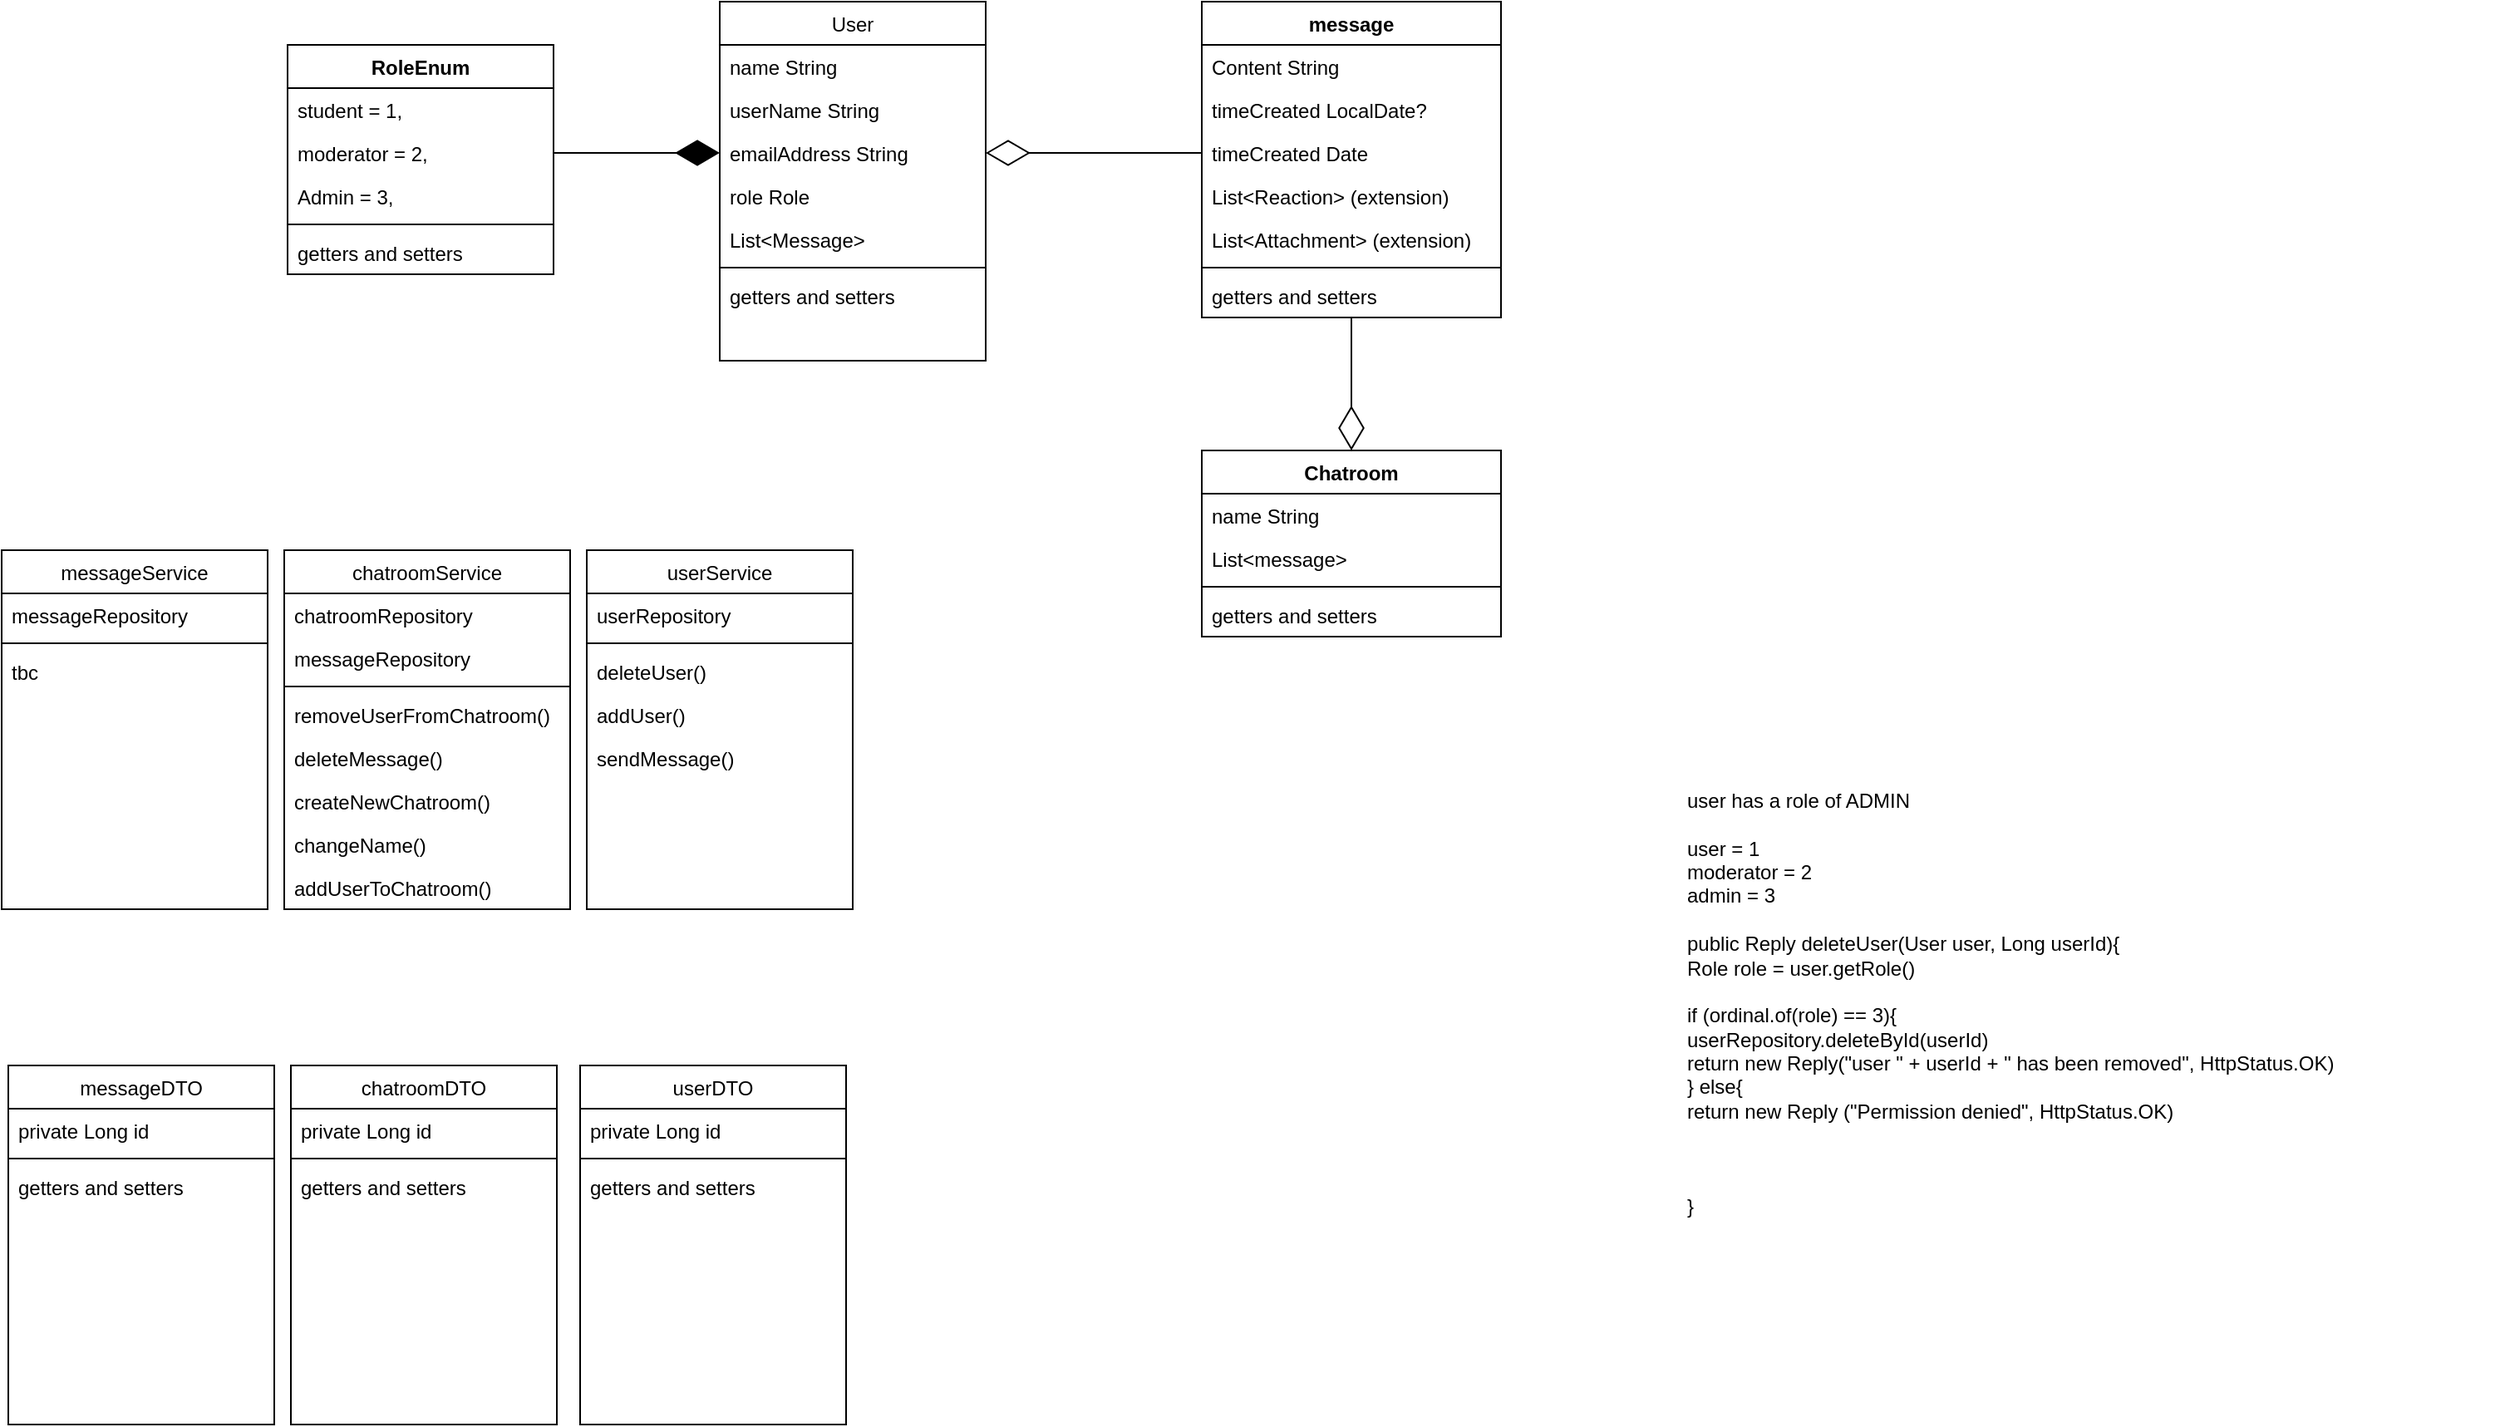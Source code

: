 <mxfile version="22.1.0" type="device">
  <diagram id="C5RBs43oDa-KdzZeNtuy" name="Page-1">
    <mxGraphModel dx="2193" dy="783" grid="1" gridSize="10" guides="1" tooltips="1" connect="1" arrows="1" fold="1" page="1" pageScale="1" pageWidth="827" pageHeight="1169" math="0" shadow="0">
      <root>
        <mxCell id="WIyWlLk6GJQsqaUBKTNV-0" />
        <mxCell id="WIyWlLk6GJQsqaUBKTNV-1" parent="WIyWlLk6GJQsqaUBKTNV-0" />
        <mxCell id="zkfFHV4jXpPFQw0GAbJ--0" value="User" style="swimlane;fontStyle=0;align=center;verticalAlign=top;childLayout=stackLayout;horizontal=1;startSize=26;horizontalStack=0;resizeParent=1;resizeLast=0;collapsible=1;marginBottom=0;rounded=0;shadow=0;strokeWidth=1;" parent="WIyWlLk6GJQsqaUBKTNV-1" vertex="1">
          <mxGeometry x="260" y="90" width="160" height="216" as="geometry">
            <mxRectangle x="230" y="140" width="160" height="26" as="alternateBounds" />
          </mxGeometry>
        </mxCell>
        <mxCell id="zkfFHV4jXpPFQw0GAbJ--1" value="name String" style="text;align=left;verticalAlign=top;spacingLeft=4;spacingRight=4;overflow=hidden;rotatable=0;points=[[0,0.5],[1,0.5]];portConstraint=eastwest;" parent="zkfFHV4jXpPFQw0GAbJ--0" vertex="1">
          <mxGeometry y="26" width="160" height="26" as="geometry" />
        </mxCell>
        <mxCell id="zkfFHV4jXpPFQw0GAbJ--2" value="userName String" style="text;align=left;verticalAlign=top;spacingLeft=4;spacingRight=4;overflow=hidden;rotatable=0;points=[[0,0.5],[1,0.5]];portConstraint=eastwest;rounded=0;shadow=0;html=0;" parent="zkfFHV4jXpPFQw0GAbJ--0" vertex="1">
          <mxGeometry y="52" width="160" height="26" as="geometry" />
        </mxCell>
        <mxCell id="Mv3JD8FURXdegyGYYvid-41" value="emailAddress String" style="text;align=left;verticalAlign=top;spacingLeft=4;spacingRight=4;overflow=hidden;rotatable=0;points=[[0,0.5],[1,0.5]];portConstraint=eastwest;rounded=0;shadow=0;html=0;" vertex="1" parent="zkfFHV4jXpPFQw0GAbJ--0">
          <mxGeometry y="78" width="160" height="26" as="geometry" />
        </mxCell>
        <mxCell id="Mv3JD8FURXdegyGYYvid-63" value="role Role" style="text;align=left;verticalAlign=top;spacingLeft=4;spacingRight=4;overflow=hidden;rotatable=0;points=[[0,0.5],[1,0.5]];portConstraint=eastwest;rounded=0;shadow=0;html=0;" vertex="1" parent="zkfFHV4jXpPFQw0GAbJ--0">
          <mxGeometry y="104" width="160" height="26" as="geometry" />
        </mxCell>
        <mxCell id="zkfFHV4jXpPFQw0GAbJ--3" value="List&lt;Message&gt;" style="text;align=left;verticalAlign=top;spacingLeft=4;spacingRight=4;overflow=hidden;rotatable=0;points=[[0,0.5],[1,0.5]];portConstraint=eastwest;rounded=0;shadow=0;html=0;" parent="zkfFHV4jXpPFQw0GAbJ--0" vertex="1">
          <mxGeometry y="130" width="160" height="26" as="geometry" />
        </mxCell>
        <mxCell id="zkfFHV4jXpPFQw0GAbJ--4" value="" style="line;html=1;strokeWidth=1;align=left;verticalAlign=middle;spacingTop=-1;spacingLeft=3;spacingRight=3;rotatable=0;labelPosition=right;points=[];portConstraint=eastwest;" parent="zkfFHV4jXpPFQw0GAbJ--0" vertex="1">
          <mxGeometry y="156" width="160" height="8" as="geometry" />
        </mxCell>
        <mxCell id="Mv3JD8FURXdegyGYYvid-127" value="getters and setters" style="text;strokeColor=none;fillColor=none;align=left;verticalAlign=top;spacingLeft=4;spacingRight=4;overflow=hidden;rotatable=0;points=[[0,0.5],[1,0.5]];portConstraint=eastwest;whiteSpace=wrap;html=1;" vertex="1" parent="zkfFHV4jXpPFQw0GAbJ--0">
          <mxGeometry y="164" width="160" height="26" as="geometry" />
        </mxCell>
        <mxCell id="Mv3JD8FURXdegyGYYvid-42" value="message" style="swimlane;fontStyle=1;align=center;verticalAlign=top;childLayout=stackLayout;horizontal=1;startSize=26;horizontalStack=0;resizeParent=1;resizeParentMax=0;resizeLast=0;collapsible=1;marginBottom=0;whiteSpace=wrap;html=1;" vertex="1" parent="WIyWlLk6GJQsqaUBKTNV-1">
          <mxGeometry x="550" y="90" width="180" height="190" as="geometry" />
        </mxCell>
        <mxCell id="Mv3JD8FURXdegyGYYvid-43" value="Content String" style="text;strokeColor=none;fillColor=none;align=left;verticalAlign=top;spacingLeft=4;spacingRight=4;overflow=hidden;rotatable=0;points=[[0,0.5],[1,0.5]];portConstraint=eastwest;whiteSpace=wrap;html=1;" vertex="1" parent="Mv3JD8FURXdegyGYYvid-42">
          <mxGeometry y="26" width="180" height="26" as="geometry" />
        </mxCell>
        <mxCell id="Mv3JD8FURXdegyGYYvid-50" value="timeCreated LocalDate?" style="text;strokeColor=none;fillColor=none;align=left;verticalAlign=top;spacingLeft=4;spacingRight=4;overflow=hidden;rotatable=0;points=[[0,0.5],[1,0.5]];portConstraint=eastwest;whiteSpace=wrap;html=1;" vertex="1" parent="Mv3JD8FURXdegyGYYvid-42">
          <mxGeometry y="52" width="180" height="26" as="geometry" />
        </mxCell>
        <mxCell id="Mv3JD8FURXdegyGYYvid-61" value="timeCreated Date" style="text;strokeColor=none;fillColor=none;align=left;verticalAlign=top;spacingLeft=4;spacingRight=4;overflow=hidden;rotatable=0;points=[[0,0.5],[1,0.5]];portConstraint=eastwest;whiteSpace=wrap;html=1;" vertex="1" parent="Mv3JD8FURXdegyGYYvid-42">
          <mxGeometry y="78" width="180" height="26" as="geometry" />
        </mxCell>
        <mxCell id="Mv3JD8FURXdegyGYYvid-58" value="List&amp;lt;Reaction&amp;gt; (extension)" style="text;strokeColor=none;fillColor=none;align=left;verticalAlign=top;spacingLeft=4;spacingRight=4;overflow=hidden;rotatable=0;points=[[0,0.5],[1,0.5]];portConstraint=eastwest;whiteSpace=wrap;html=1;" vertex="1" parent="Mv3JD8FURXdegyGYYvid-42">
          <mxGeometry y="104" width="180" height="26" as="geometry" />
        </mxCell>
        <mxCell id="Mv3JD8FURXdegyGYYvid-51" value="List&amp;lt;Attachment&amp;gt; (extension)" style="text;strokeColor=none;fillColor=none;align=left;verticalAlign=top;spacingLeft=4;spacingRight=4;overflow=hidden;rotatable=0;points=[[0,0.5],[1,0.5]];portConstraint=eastwest;whiteSpace=wrap;html=1;" vertex="1" parent="Mv3JD8FURXdegyGYYvid-42">
          <mxGeometry y="130" width="180" height="26" as="geometry" />
        </mxCell>
        <mxCell id="Mv3JD8FURXdegyGYYvid-44" value="" style="line;strokeWidth=1;fillColor=none;align=left;verticalAlign=middle;spacingTop=-1;spacingLeft=3;spacingRight=3;rotatable=0;labelPosition=right;points=[];portConstraint=eastwest;strokeColor=inherit;" vertex="1" parent="Mv3JD8FURXdegyGYYvid-42">
          <mxGeometry y="156" width="180" height="8" as="geometry" />
        </mxCell>
        <mxCell id="Mv3JD8FURXdegyGYYvid-45" value="getters and setters" style="text;strokeColor=none;fillColor=none;align=left;verticalAlign=top;spacingLeft=4;spacingRight=4;overflow=hidden;rotatable=0;points=[[0,0.5],[1,0.5]];portConstraint=eastwest;whiteSpace=wrap;html=1;" vertex="1" parent="Mv3JD8FURXdegyGYYvid-42">
          <mxGeometry y="164" width="180" height="26" as="geometry" />
        </mxCell>
        <mxCell id="Mv3JD8FURXdegyGYYvid-52" value="Chatroom" style="swimlane;fontStyle=1;align=center;verticalAlign=top;childLayout=stackLayout;horizontal=1;startSize=26;horizontalStack=0;resizeParent=1;resizeParentMax=0;resizeLast=0;collapsible=1;marginBottom=0;whiteSpace=wrap;html=1;" vertex="1" parent="WIyWlLk6GJQsqaUBKTNV-1">
          <mxGeometry x="550" y="360" width="180" height="112" as="geometry" />
        </mxCell>
        <mxCell id="Mv3JD8FURXdegyGYYvid-54" value="name String" style="text;strokeColor=none;fillColor=none;align=left;verticalAlign=top;spacingLeft=4;spacingRight=4;overflow=hidden;rotatable=0;points=[[0,0.5],[1,0.5]];portConstraint=eastwest;whiteSpace=wrap;html=1;" vertex="1" parent="Mv3JD8FURXdegyGYYvid-52">
          <mxGeometry y="26" width="180" height="26" as="geometry" />
        </mxCell>
        <mxCell id="Mv3JD8FURXdegyGYYvid-55" value="List&amp;lt;message&amp;gt;" style="text;strokeColor=none;fillColor=none;align=left;verticalAlign=top;spacingLeft=4;spacingRight=4;overflow=hidden;rotatable=0;points=[[0,0.5],[1,0.5]];portConstraint=eastwest;whiteSpace=wrap;html=1;" vertex="1" parent="Mv3JD8FURXdegyGYYvid-52">
          <mxGeometry y="52" width="180" height="26" as="geometry" />
        </mxCell>
        <mxCell id="Mv3JD8FURXdegyGYYvid-56" value="" style="line;strokeWidth=1;fillColor=none;align=left;verticalAlign=middle;spacingTop=-1;spacingLeft=3;spacingRight=3;rotatable=0;labelPosition=right;points=[];portConstraint=eastwest;strokeColor=inherit;" vertex="1" parent="Mv3JD8FURXdegyGYYvid-52">
          <mxGeometry y="78" width="180" height="8" as="geometry" />
        </mxCell>
        <mxCell id="Mv3JD8FURXdegyGYYvid-57" value="getters and setters" style="text;strokeColor=none;fillColor=none;align=left;verticalAlign=top;spacingLeft=4;spacingRight=4;overflow=hidden;rotatable=0;points=[[0,0.5],[1,0.5]];portConstraint=eastwest;whiteSpace=wrap;html=1;" vertex="1" parent="Mv3JD8FURXdegyGYYvid-52">
          <mxGeometry y="86" width="180" height="26" as="geometry" />
        </mxCell>
        <mxCell id="Mv3JD8FURXdegyGYYvid-64" value="RoleEnum" style="swimlane;fontStyle=1;align=center;verticalAlign=top;childLayout=stackLayout;horizontal=1;startSize=26;horizontalStack=0;resizeParent=1;resizeParentMax=0;resizeLast=0;collapsible=1;marginBottom=0;whiteSpace=wrap;html=1;" vertex="1" parent="WIyWlLk6GJQsqaUBKTNV-1">
          <mxGeometry y="116" width="160" height="138" as="geometry" />
        </mxCell>
        <mxCell id="Mv3JD8FURXdegyGYYvid-65" value="student = 1," style="text;strokeColor=none;fillColor=none;align=left;verticalAlign=top;spacingLeft=4;spacingRight=4;overflow=hidden;rotatable=0;points=[[0,0.5],[1,0.5]];portConstraint=eastwest;whiteSpace=wrap;html=1;" vertex="1" parent="Mv3JD8FURXdegyGYYvid-64">
          <mxGeometry y="26" width="160" height="26" as="geometry" />
        </mxCell>
        <mxCell id="Mv3JD8FURXdegyGYYvid-82" value="moderator = 2," style="text;strokeColor=none;fillColor=none;align=left;verticalAlign=top;spacingLeft=4;spacingRight=4;overflow=hidden;rotatable=0;points=[[0,0.5],[1,0.5]];portConstraint=eastwest;whiteSpace=wrap;html=1;" vertex="1" parent="Mv3JD8FURXdegyGYYvid-64">
          <mxGeometry y="52" width="160" height="26" as="geometry" />
        </mxCell>
        <mxCell id="Mv3JD8FURXdegyGYYvid-69" value="Admin = 3," style="text;strokeColor=none;fillColor=none;align=left;verticalAlign=top;spacingLeft=4;spacingRight=4;overflow=hidden;rotatable=0;points=[[0,0.5],[1,0.5]];portConstraint=eastwest;whiteSpace=wrap;html=1;" vertex="1" parent="Mv3JD8FURXdegyGYYvid-64">
          <mxGeometry y="78" width="160" height="26" as="geometry" />
        </mxCell>
        <mxCell id="Mv3JD8FURXdegyGYYvid-67" value="" style="line;strokeWidth=1;fillColor=none;align=left;verticalAlign=middle;spacingTop=-1;spacingLeft=3;spacingRight=3;rotatable=0;labelPosition=right;points=[];portConstraint=eastwest;strokeColor=inherit;" vertex="1" parent="Mv3JD8FURXdegyGYYvid-64">
          <mxGeometry y="104" width="160" height="8" as="geometry" />
        </mxCell>
        <mxCell id="Mv3JD8FURXdegyGYYvid-68" value="getters and setters" style="text;strokeColor=none;fillColor=none;align=left;verticalAlign=top;spacingLeft=4;spacingRight=4;overflow=hidden;rotatable=0;points=[[0,0.5],[1,0.5]];portConstraint=eastwest;whiteSpace=wrap;html=1;" vertex="1" parent="Mv3JD8FURXdegyGYYvid-64">
          <mxGeometry y="112" width="160" height="26" as="geometry" />
        </mxCell>
        <mxCell id="Mv3JD8FURXdegyGYYvid-114" value="" style="endArrow=diamondThin;endFill=0;endSize=24;html=1;rounded=0;entryX=1;entryY=0.5;entryDx=0;entryDy=0;exitX=0;exitY=0.5;exitDx=0;exitDy=0;" edge="1" parent="WIyWlLk6GJQsqaUBKTNV-1" source="Mv3JD8FURXdegyGYYvid-61" target="Mv3JD8FURXdegyGYYvid-41">
          <mxGeometry width="160" relative="1" as="geometry">
            <mxPoint x="430" y="290" as="sourcePoint" />
            <mxPoint x="590" y="290" as="targetPoint" />
          </mxGeometry>
        </mxCell>
        <mxCell id="Mv3JD8FURXdegyGYYvid-115" value="" style="endArrow=diamondThin;endFill=1;endSize=24;html=1;rounded=0;entryX=0;entryY=0.5;entryDx=0;entryDy=0;exitX=1;exitY=0.5;exitDx=0;exitDy=0;" edge="1" parent="WIyWlLk6GJQsqaUBKTNV-1" source="Mv3JD8FURXdegyGYYvid-82" target="Mv3JD8FURXdegyGYYvid-41">
          <mxGeometry width="160" relative="1" as="geometry">
            <mxPoint x="70" y="320" as="sourcePoint" />
            <mxPoint x="230" y="320" as="targetPoint" />
          </mxGeometry>
        </mxCell>
        <mxCell id="Mv3JD8FURXdegyGYYvid-120" value="" style="endArrow=diamondThin;endFill=0;endSize=24;html=1;rounded=0;entryX=0.5;entryY=0;entryDx=0;entryDy=0;exitX=0.5;exitY=1;exitDx=0;exitDy=0;" edge="1" parent="WIyWlLk6GJQsqaUBKTNV-1" source="Mv3JD8FURXdegyGYYvid-42" target="Mv3JD8FURXdegyGYYvid-52">
          <mxGeometry width="160" relative="1" as="geometry">
            <mxPoint x="620" y="290" as="sourcePoint" />
            <mxPoint x="490" y="290" as="targetPoint" />
          </mxGeometry>
        </mxCell>
        <mxCell id="Mv3JD8FURXdegyGYYvid-131" value="userService" style="swimlane;fontStyle=0;align=center;verticalAlign=top;childLayout=stackLayout;horizontal=1;startSize=26;horizontalStack=0;resizeParent=1;resizeLast=0;collapsible=1;marginBottom=0;rounded=0;shadow=0;strokeWidth=1;" vertex="1" parent="WIyWlLk6GJQsqaUBKTNV-1">
          <mxGeometry x="180" y="420" width="160" height="216" as="geometry">
            <mxRectangle x="230" y="140" width="160" height="26" as="alternateBounds" />
          </mxGeometry>
        </mxCell>
        <mxCell id="Mv3JD8FURXdegyGYYvid-132" value="userRepository" style="text;align=left;verticalAlign=top;spacingLeft=4;spacingRight=4;overflow=hidden;rotatable=0;points=[[0,0.5],[1,0.5]];portConstraint=eastwest;" vertex="1" parent="Mv3JD8FURXdegyGYYvid-131">
          <mxGeometry y="26" width="160" height="26" as="geometry" />
        </mxCell>
        <mxCell id="Mv3JD8FURXdegyGYYvid-137" value="" style="line;html=1;strokeWidth=1;align=left;verticalAlign=middle;spacingTop=-1;spacingLeft=3;spacingRight=3;rotatable=0;labelPosition=right;points=[];portConstraint=eastwest;" vertex="1" parent="Mv3JD8FURXdegyGYYvid-131">
          <mxGeometry y="52" width="160" height="8" as="geometry" />
        </mxCell>
        <mxCell id="Mv3JD8FURXdegyGYYvid-138" value="&lt;div&gt;deleteUser()&lt;/div&gt;" style="text;strokeColor=none;fillColor=none;align=left;verticalAlign=top;spacingLeft=4;spacingRight=4;overflow=hidden;rotatable=0;points=[[0,0.5],[1,0.5]];portConstraint=eastwest;whiteSpace=wrap;html=1;" vertex="1" parent="Mv3JD8FURXdegyGYYvid-131">
          <mxGeometry y="60" width="160" height="26" as="geometry" />
        </mxCell>
        <mxCell id="Mv3JD8FURXdegyGYYvid-201" value="addUser()" style="text;strokeColor=none;fillColor=none;align=left;verticalAlign=top;spacingLeft=4;spacingRight=4;overflow=hidden;rotatable=0;points=[[0,0.5],[1,0.5]];portConstraint=eastwest;whiteSpace=wrap;html=1;" vertex="1" parent="Mv3JD8FURXdegyGYYvid-131">
          <mxGeometry y="86" width="160" height="26" as="geometry" />
        </mxCell>
        <mxCell id="Mv3JD8FURXdegyGYYvid-200" value="sendMessage()" style="text;strokeColor=none;fillColor=none;align=left;verticalAlign=top;spacingLeft=4;spacingRight=4;overflow=hidden;rotatable=0;points=[[0,0.5],[1,0.5]];portConstraint=eastwest;whiteSpace=wrap;html=1;" vertex="1" parent="Mv3JD8FURXdegyGYYvid-131">
          <mxGeometry y="112" width="160" height="26" as="geometry" />
        </mxCell>
        <mxCell id="Mv3JD8FURXdegyGYYvid-139" value="&lt;div align=&quot;left&quot;&gt;user has a role of ADMIN&lt;/div&gt;&lt;div align=&quot;left&quot;&gt;&lt;br&gt;&lt;/div&gt;&lt;div align=&quot;left&quot;&gt;user = 1&lt;/div&gt;&lt;div align=&quot;left&quot;&gt;moderator = 2&lt;/div&gt;&lt;div align=&quot;left&quot;&gt;admin = 3&lt;br&gt;&lt;/div&gt;&lt;div align=&quot;left&quot;&gt;&lt;br&gt;&lt;/div&gt;&lt;div align=&quot;left&quot;&gt;public Reply deleteUser(User user, Long userId){&lt;/div&gt;&lt;div align=&quot;left&quot;&gt;Role role = user.getRole()&lt;/div&gt;&lt;div align=&quot;left&quot;&gt;&lt;br&gt;&lt;/div&gt;&lt;div align=&quot;left&quot;&gt;if (ordinal.of(role) == 3){&lt;/div&gt;&lt;div align=&quot;left&quot;&gt;userRepository.deleteById(userId)&lt;/div&gt;&lt;div align=&quot;left&quot;&gt;return new Reply(&quot;user &quot; + userId + &quot; has been removed&quot;, HttpStatus.OK)&lt;br&gt;&lt;/div&gt;&lt;div align=&quot;left&quot;&gt;} else{&lt;/div&gt;&lt;div align=&quot;left&quot;&gt;return new Reply (&quot;Permission denied&quot;, HttpStatus.OK)&lt;br&gt;&lt;/div&gt;&lt;div align=&quot;left&quot;&gt;&lt;br&gt;&lt;/div&gt;&lt;div align=&quot;left&quot;&gt;&lt;br&gt;&lt;/div&gt;&lt;div align=&quot;left&quot;&gt;&lt;br&gt;&lt;/div&gt;&lt;div align=&quot;left&quot;&gt;}&lt;/div&gt;&lt;div align=&quot;left&quot;&gt;&lt;br&gt;&lt;/div&gt;" style="text;html=1;strokeColor=none;fillColor=none;align=left;verticalAlign=middle;whiteSpace=wrap;rounded=0;" vertex="1" parent="WIyWlLk6GJQsqaUBKTNV-1">
          <mxGeometry x="840" y="620" width="490" height="160" as="geometry" />
        </mxCell>
        <mxCell id="Mv3JD8FURXdegyGYYvid-164" value="messageDTO" style="swimlane;fontStyle=0;align=center;verticalAlign=top;childLayout=stackLayout;horizontal=1;startSize=26;horizontalStack=0;resizeParent=1;resizeLast=0;collapsible=1;marginBottom=0;rounded=0;shadow=0;strokeWidth=1;" vertex="1" parent="WIyWlLk6GJQsqaUBKTNV-1">
          <mxGeometry x="-168" y="730" width="160" height="216" as="geometry">
            <mxRectangle x="230" y="140" width="160" height="26" as="alternateBounds" />
          </mxGeometry>
        </mxCell>
        <mxCell id="Mv3JD8FURXdegyGYYvid-165" value="private Long id" style="text;align=left;verticalAlign=top;spacingLeft=4;spacingRight=4;overflow=hidden;rotatable=0;points=[[0,0.5],[1,0.5]];portConstraint=eastwest;" vertex="1" parent="Mv3JD8FURXdegyGYYvid-164">
          <mxGeometry y="26" width="160" height="26" as="geometry" />
        </mxCell>
        <mxCell id="Mv3JD8FURXdegyGYYvid-170" value="" style="line;html=1;strokeWidth=1;align=left;verticalAlign=middle;spacingTop=-1;spacingLeft=3;spacingRight=3;rotatable=0;labelPosition=right;points=[];portConstraint=eastwest;" vertex="1" parent="Mv3JD8FURXdegyGYYvid-164">
          <mxGeometry y="52" width="160" height="8" as="geometry" />
        </mxCell>
        <mxCell id="Mv3JD8FURXdegyGYYvid-171" value="getters and setters" style="text;strokeColor=none;fillColor=none;align=left;verticalAlign=top;spacingLeft=4;spacingRight=4;overflow=hidden;rotatable=0;points=[[0,0.5],[1,0.5]];portConstraint=eastwest;whiteSpace=wrap;html=1;" vertex="1" parent="Mv3JD8FURXdegyGYYvid-164">
          <mxGeometry y="60" width="160" height="26" as="geometry" />
        </mxCell>
        <mxCell id="Mv3JD8FURXdegyGYYvid-172" value="chatroomDTO" style="swimlane;fontStyle=0;align=center;verticalAlign=top;childLayout=stackLayout;horizontal=1;startSize=26;horizontalStack=0;resizeParent=1;resizeLast=0;collapsible=1;marginBottom=0;rounded=0;shadow=0;strokeWidth=1;" vertex="1" parent="WIyWlLk6GJQsqaUBKTNV-1">
          <mxGeometry x="2" y="730" width="160" height="216" as="geometry">
            <mxRectangle x="230" y="140" width="160" height="26" as="alternateBounds" />
          </mxGeometry>
        </mxCell>
        <mxCell id="Mv3JD8FURXdegyGYYvid-173" value="private Long id" style="text;align=left;verticalAlign=top;spacingLeft=4;spacingRight=4;overflow=hidden;rotatable=0;points=[[0,0.5],[1,0.5]];portConstraint=eastwest;" vertex="1" parent="Mv3JD8FURXdegyGYYvid-172">
          <mxGeometry y="26" width="160" height="26" as="geometry" />
        </mxCell>
        <mxCell id="Mv3JD8FURXdegyGYYvid-174" value="" style="line;html=1;strokeWidth=1;align=left;verticalAlign=middle;spacingTop=-1;spacingLeft=3;spacingRight=3;rotatable=0;labelPosition=right;points=[];portConstraint=eastwest;" vertex="1" parent="Mv3JD8FURXdegyGYYvid-172">
          <mxGeometry y="52" width="160" height="8" as="geometry" />
        </mxCell>
        <mxCell id="Mv3JD8FURXdegyGYYvid-175" value="getters and setters" style="text;strokeColor=none;fillColor=none;align=left;verticalAlign=top;spacingLeft=4;spacingRight=4;overflow=hidden;rotatable=0;points=[[0,0.5],[1,0.5]];portConstraint=eastwest;whiteSpace=wrap;html=1;" vertex="1" parent="Mv3JD8FURXdegyGYYvid-172">
          <mxGeometry y="60" width="160" height="26" as="geometry" />
        </mxCell>
        <mxCell id="Mv3JD8FURXdegyGYYvid-176" value="userDTO" style="swimlane;fontStyle=0;align=center;verticalAlign=top;childLayout=stackLayout;horizontal=1;startSize=26;horizontalStack=0;resizeParent=1;resizeLast=0;collapsible=1;marginBottom=0;rounded=0;shadow=0;strokeWidth=1;" vertex="1" parent="WIyWlLk6GJQsqaUBKTNV-1">
          <mxGeometry x="176" y="730" width="160" height="216" as="geometry">
            <mxRectangle x="230" y="140" width="160" height="26" as="alternateBounds" />
          </mxGeometry>
        </mxCell>
        <mxCell id="Mv3JD8FURXdegyGYYvid-177" value="private Long id" style="text;align=left;verticalAlign=top;spacingLeft=4;spacingRight=4;overflow=hidden;rotatable=0;points=[[0,0.5],[1,0.5]];portConstraint=eastwest;" vertex="1" parent="Mv3JD8FURXdegyGYYvid-176">
          <mxGeometry y="26" width="160" height="26" as="geometry" />
        </mxCell>
        <mxCell id="Mv3JD8FURXdegyGYYvid-178" value="" style="line;html=1;strokeWidth=1;align=left;verticalAlign=middle;spacingTop=-1;spacingLeft=3;spacingRight=3;rotatable=0;labelPosition=right;points=[];portConstraint=eastwest;" vertex="1" parent="Mv3JD8FURXdegyGYYvid-176">
          <mxGeometry y="52" width="160" height="8" as="geometry" />
        </mxCell>
        <mxCell id="Mv3JD8FURXdegyGYYvid-179" value="getters and setters" style="text;strokeColor=none;fillColor=none;align=left;verticalAlign=top;spacingLeft=4;spacingRight=4;overflow=hidden;rotatable=0;points=[[0,0.5],[1,0.5]];portConstraint=eastwest;whiteSpace=wrap;html=1;" vertex="1" parent="Mv3JD8FURXdegyGYYvid-176">
          <mxGeometry y="60" width="160" height="26" as="geometry" />
        </mxCell>
        <mxCell id="Mv3JD8FURXdegyGYYvid-180" value="chatroomService" style="swimlane;fontStyle=0;align=center;verticalAlign=top;childLayout=stackLayout;horizontal=1;startSize=26;horizontalStack=0;resizeParent=1;resizeLast=0;collapsible=1;marginBottom=0;rounded=0;shadow=0;strokeWidth=1;" vertex="1" parent="WIyWlLk6GJQsqaUBKTNV-1">
          <mxGeometry x="-2" y="420" width="172" height="216" as="geometry">
            <mxRectangle x="230" y="140" width="160" height="26" as="alternateBounds" />
          </mxGeometry>
        </mxCell>
        <mxCell id="Mv3JD8FURXdegyGYYvid-184" value="chatroomRepository" style="text;align=left;verticalAlign=top;spacingLeft=4;spacingRight=4;overflow=hidden;rotatable=0;points=[[0,0.5],[1,0.5]];portConstraint=eastwest;rounded=0;shadow=0;html=0;" vertex="1" parent="Mv3JD8FURXdegyGYYvid-180">
          <mxGeometry y="26" width="172" height="26" as="geometry" />
        </mxCell>
        <mxCell id="Mv3JD8FURXdegyGYYvid-203" value="messageRepository" style="text;align=left;verticalAlign=top;spacingLeft=4;spacingRight=4;overflow=hidden;rotatable=0;points=[[0,0.5],[1,0.5]];portConstraint=eastwest;rounded=0;shadow=0;html=0;" vertex="1" parent="Mv3JD8FURXdegyGYYvid-180">
          <mxGeometry y="52" width="172" height="26" as="geometry" />
        </mxCell>
        <mxCell id="Mv3JD8FURXdegyGYYvid-186" value="" style="line;html=1;strokeWidth=1;align=left;verticalAlign=middle;spacingTop=-1;spacingLeft=3;spacingRight=3;rotatable=0;labelPosition=right;points=[];portConstraint=eastwest;" vertex="1" parent="Mv3JD8FURXdegyGYYvid-180">
          <mxGeometry y="78" width="172" height="8" as="geometry" />
        </mxCell>
        <mxCell id="Mv3JD8FURXdegyGYYvid-187" value="removeUserFromChatroom()" style="text;strokeColor=none;fillColor=none;align=left;verticalAlign=top;spacingLeft=4;spacingRight=4;overflow=hidden;rotatable=0;points=[[0,0.5],[1,0.5]];portConstraint=eastwest;whiteSpace=wrap;html=1;" vertex="1" parent="Mv3JD8FURXdegyGYYvid-180">
          <mxGeometry y="86" width="172" height="26" as="geometry" />
        </mxCell>
        <mxCell id="Mv3JD8FURXdegyGYYvid-197" value="deleteMessage()" style="text;strokeColor=none;fillColor=none;align=left;verticalAlign=top;spacingLeft=4;spacingRight=4;overflow=hidden;rotatable=0;points=[[0,0.5],[1,0.5]];portConstraint=eastwest;whiteSpace=wrap;html=1;" vertex="1" parent="Mv3JD8FURXdegyGYYvid-180">
          <mxGeometry y="112" width="172" height="26" as="geometry" />
        </mxCell>
        <mxCell id="Mv3JD8FURXdegyGYYvid-198" value="createNewChatroom()" style="text;strokeColor=none;fillColor=none;align=left;verticalAlign=top;spacingLeft=4;spacingRight=4;overflow=hidden;rotatable=0;points=[[0,0.5],[1,0.5]];portConstraint=eastwest;whiteSpace=wrap;html=1;" vertex="1" parent="Mv3JD8FURXdegyGYYvid-180">
          <mxGeometry y="138" width="172" height="26" as="geometry" />
        </mxCell>
        <mxCell id="Mv3JD8FURXdegyGYYvid-199" value="changeName()" style="text;strokeColor=none;fillColor=none;align=left;verticalAlign=top;spacingLeft=4;spacingRight=4;overflow=hidden;rotatable=0;points=[[0,0.5],[1,0.5]];portConstraint=eastwest;whiteSpace=wrap;html=1;" vertex="1" parent="Mv3JD8FURXdegyGYYvid-180">
          <mxGeometry y="164" width="172" height="26" as="geometry" />
        </mxCell>
        <mxCell id="Mv3JD8FURXdegyGYYvid-202" value="addUserToChatroom()" style="text;strokeColor=none;fillColor=none;align=left;verticalAlign=top;spacingLeft=4;spacingRight=4;overflow=hidden;rotatable=0;points=[[0,0.5],[1,0.5]];portConstraint=eastwest;whiteSpace=wrap;html=1;" vertex="1" parent="Mv3JD8FURXdegyGYYvid-180">
          <mxGeometry y="190" width="172" height="26" as="geometry" />
        </mxCell>
        <mxCell id="Mv3JD8FURXdegyGYYvid-188" value="messageService" style="swimlane;fontStyle=0;align=center;verticalAlign=top;childLayout=stackLayout;horizontal=1;startSize=26;horizontalStack=0;resizeParent=1;resizeLast=0;collapsible=1;marginBottom=0;rounded=0;shadow=0;strokeWidth=1;" vertex="1" parent="WIyWlLk6GJQsqaUBKTNV-1">
          <mxGeometry x="-172" y="420" width="160" height="216" as="geometry">
            <mxRectangle x="230" y="140" width="160" height="26" as="alternateBounds" />
          </mxGeometry>
        </mxCell>
        <mxCell id="Mv3JD8FURXdegyGYYvid-189" value="messageRepository" style="text;align=left;verticalAlign=top;spacingLeft=4;spacingRight=4;overflow=hidden;rotatable=0;points=[[0,0.5],[1,0.5]];portConstraint=eastwest;" vertex="1" parent="Mv3JD8FURXdegyGYYvid-188">
          <mxGeometry y="26" width="160" height="26" as="geometry" />
        </mxCell>
        <mxCell id="Mv3JD8FURXdegyGYYvid-194" value="" style="line;html=1;strokeWidth=1;align=left;verticalAlign=middle;spacingTop=-1;spacingLeft=3;spacingRight=3;rotatable=0;labelPosition=right;points=[];portConstraint=eastwest;" vertex="1" parent="Mv3JD8FURXdegyGYYvid-188">
          <mxGeometry y="52" width="160" height="8" as="geometry" />
        </mxCell>
        <mxCell id="Mv3JD8FURXdegyGYYvid-195" value="tbc" style="text;strokeColor=none;fillColor=none;align=left;verticalAlign=top;spacingLeft=4;spacingRight=4;overflow=hidden;rotatable=0;points=[[0,0.5],[1,0.5]];portConstraint=eastwest;whiteSpace=wrap;html=1;" vertex="1" parent="Mv3JD8FURXdegyGYYvid-188">
          <mxGeometry y="60" width="160" height="26" as="geometry" />
        </mxCell>
      </root>
    </mxGraphModel>
  </diagram>
</mxfile>
